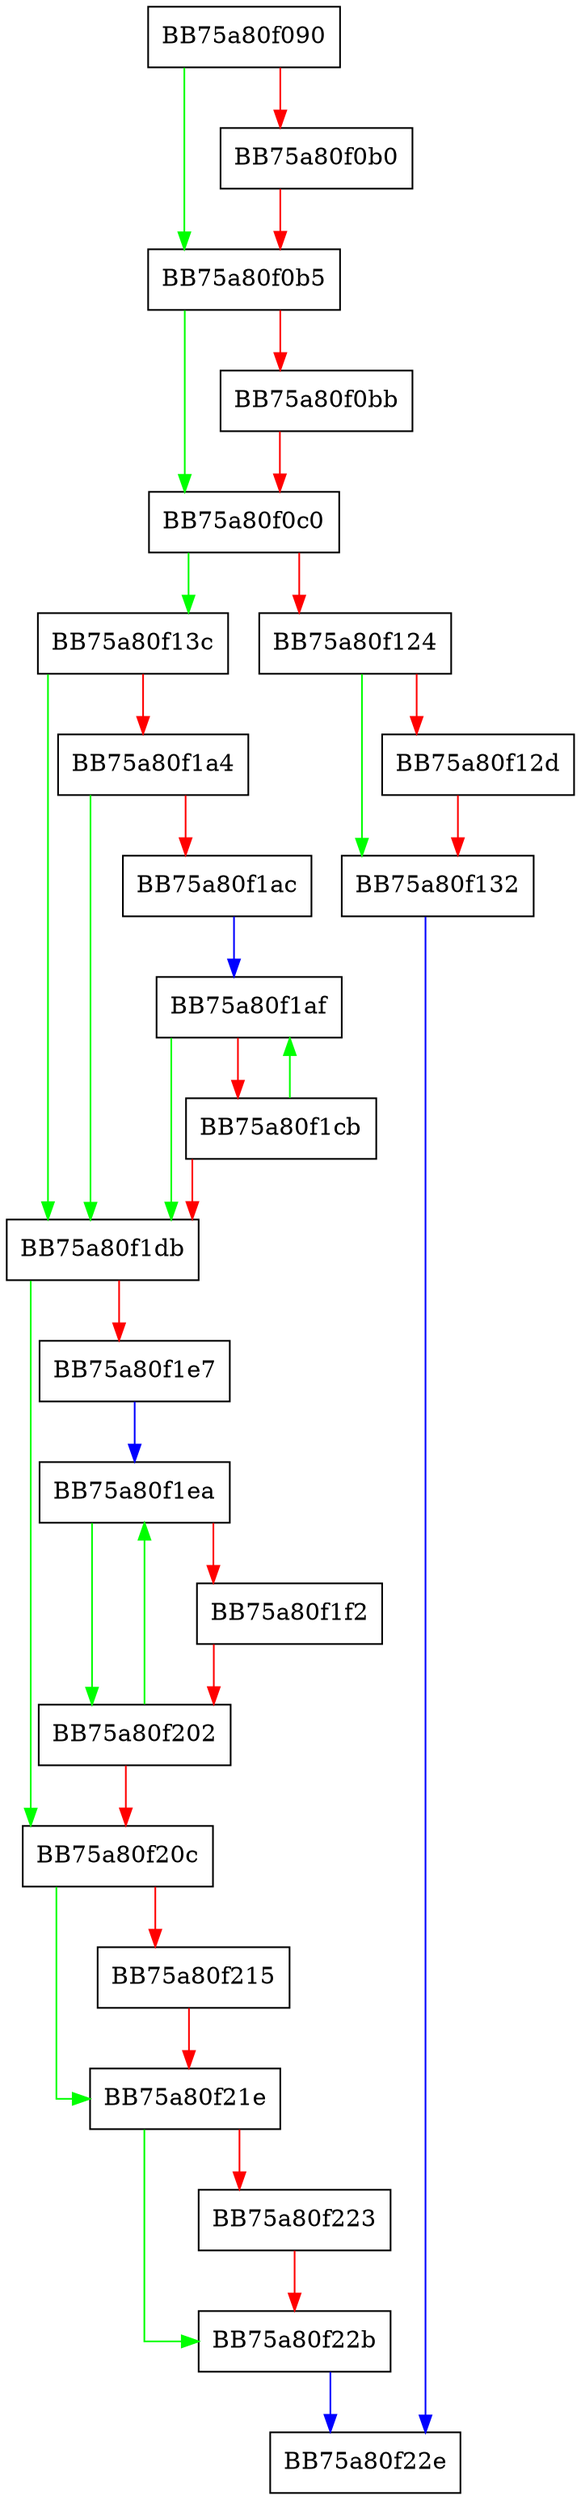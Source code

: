 digraph Update {
  node [shape="box"];
  graph [splines=ortho];
  BB75a80f090 -> BB75a80f0b5 [color="green"];
  BB75a80f090 -> BB75a80f0b0 [color="red"];
  BB75a80f0b0 -> BB75a80f0b5 [color="red"];
  BB75a80f0b5 -> BB75a80f0c0 [color="green"];
  BB75a80f0b5 -> BB75a80f0bb [color="red"];
  BB75a80f0bb -> BB75a80f0c0 [color="red"];
  BB75a80f0c0 -> BB75a80f13c [color="green"];
  BB75a80f0c0 -> BB75a80f124 [color="red"];
  BB75a80f124 -> BB75a80f132 [color="green"];
  BB75a80f124 -> BB75a80f12d [color="red"];
  BB75a80f12d -> BB75a80f132 [color="red"];
  BB75a80f132 -> BB75a80f22e [color="blue"];
  BB75a80f13c -> BB75a80f1db [color="green"];
  BB75a80f13c -> BB75a80f1a4 [color="red"];
  BB75a80f1a4 -> BB75a80f1db [color="green"];
  BB75a80f1a4 -> BB75a80f1ac [color="red"];
  BB75a80f1ac -> BB75a80f1af [color="blue"];
  BB75a80f1af -> BB75a80f1db [color="green"];
  BB75a80f1af -> BB75a80f1cb [color="red"];
  BB75a80f1cb -> BB75a80f1af [color="green"];
  BB75a80f1cb -> BB75a80f1db [color="red"];
  BB75a80f1db -> BB75a80f20c [color="green"];
  BB75a80f1db -> BB75a80f1e7 [color="red"];
  BB75a80f1e7 -> BB75a80f1ea [color="blue"];
  BB75a80f1ea -> BB75a80f202 [color="green"];
  BB75a80f1ea -> BB75a80f1f2 [color="red"];
  BB75a80f1f2 -> BB75a80f202 [color="red"];
  BB75a80f202 -> BB75a80f1ea [color="green"];
  BB75a80f202 -> BB75a80f20c [color="red"];
  BB75a80f20c -> BB75a80f21e [color="green"];
  BB75a80f20c -> BB75a80f215 [color="red"];
  BB75a80f215 -> BB75a80f21e [color="red"];
  BB75a80f21e -> BB75a80f22b [color="green"];
  BB75a80f21e -> BB75a80f223 [color="red"];
  BB75a80f223 -> BB75a80f22b [color="red"];
  BB75a80f22b -> BB75a80f22e [color="blue"];
}